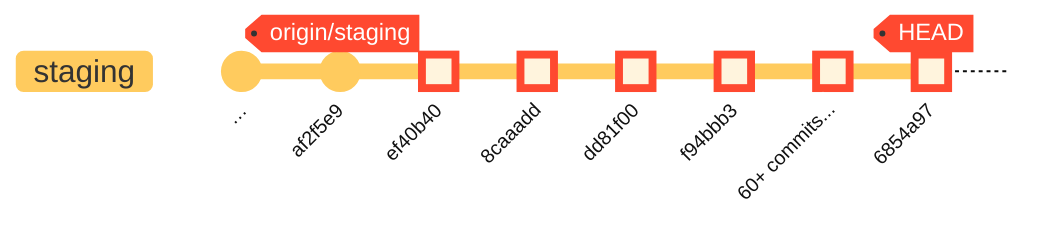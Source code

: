 %%{init: {
	'logLevel': 'debug',
	'theme': 'base',
	'themeVariables': {
		'commitLabelColor': '#111111',
		'commitLabelBackground': '#ffffff',
		'tagLabelFontSize': '12px',
		'tagLabelColor': '#ffffff',
		'tagLabelBackground': '#ff4930',
		'tagLabelBorder': '#ff4930',
		'gitInv0': '#ff4930'
  },
	'gitGraph': {
		'showBranches': true,
		'showCommitLabel': true,
        'mainBranchName': 'staging'
	}
}}%%
gitGraph
	commit id: "…"
	commit id: "af2f5e9" tag: "origin/staging"
	commit id: "ef40b40" type: HIGHLIGHT
	commit id: "8caaadd" type: HIGHLIGHT
	commit id: "dd81f00" type: HIGHLIGHT
	commit id: "f94bbb3" type: HIGHLIGHT
	commit id: "60+ commits..." type: HIGHLIGHT
	commit id: "6854a97" tag: "HEAD" type: HIGHLIGHT
